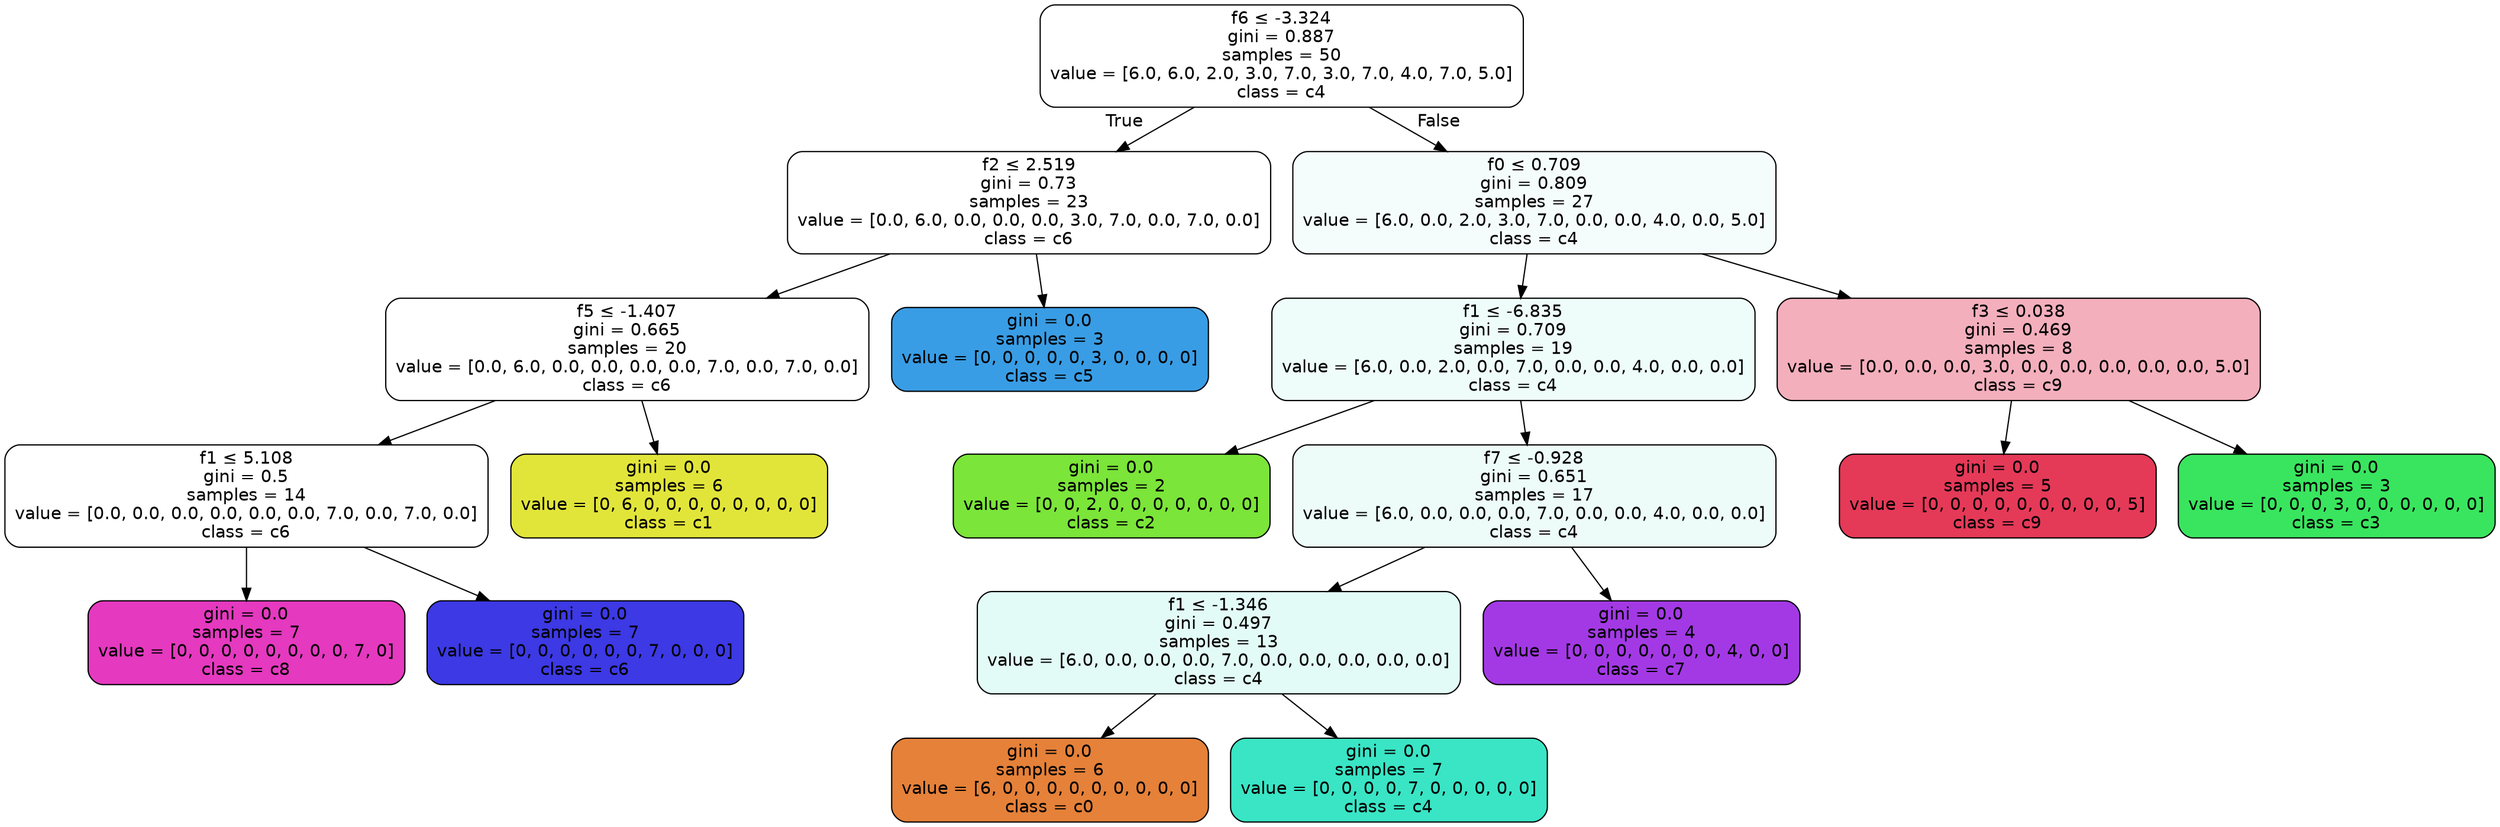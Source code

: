 digraph Tree {
node [shape=box, style="filled, rounded", color="black", fontname=helvetica] ;
edge [fontname=helvetica] ;
0 [label=<f6 &le; -3.324<br/>gini = 0.887<br/>samples = 50<br/>value = [6.0, 6.0, 2.0, 3.0, 7.0, 3.0, 7.0, 4.0, 7.0, 5.0]<br/>class = c4>, fillcolor="#39e5c500"] ;
1 [label=<f2 &le; 2.519<br/>gini = 0.73<br/>samples = 23<br/>value = [0.0, 6.0, 0.0, 0.0, 0.0, 3.0, 7.0, 0.0, 7.0, 0.0]<br/>class = c6>, fillcolor="#3c39e500"] ;
0 -> 1 [labeldistance=2.5, labelangle=45, headlabel="True"] ;
2 [label=<f5 &le; -1.407<br/>gini = 0.665<br/>samples = 20<br/>value = [0.0, 6.0, 0.0, 0.0, 0.0, 0.0, 7.0, 0.0, 7.0, 0.0]<br/>class = c6>, fillcolor="#3c39e500"] ;
1 -> 2 ;
3 [label=<f1 &le; 5.108<br/>gini = 0.5<br/>samples = 14<br/>value = [0.0, 0.0, 0.0, 0.0, 0.0, 0.0, 7.0, 0.0, 7.0, 0.0]<br/>class = c6>, fillcolor="#3c39e500"] ;
2 -> 3 ;
4 [label=<gini = 0.0<br/>samples = 7<br/>value = [0, 0, 0, 0, 0, 0, 0, 0, 7, 0]<br/>class = c8>, fillcolor="#e539c0ff"] ;
3 -> 4 ;
5 [label=<gini = 0.0<br/>samples = 7<br/>value = [0, 0, 0, 0, 0, 0, 7, 0, 0, 0]<br/>class = c6>, fillcolor="#3c39e5ff"] ;
3 -> 5 ;
6 [label=<gini = 0.0<br/>samples = 6<br/>value = [0, 6, 0, 0, 0, 0, 0, 0, 0, 0]<br/>class = c1>, fillcolor="#e2e539ff"] ;
2 -> 6 ;
7 [label=<gini = 0.0<br/>samples = 3<br/>value = [0, 0, 0, 0, 0, 3, 0, 0, 0, 0]<br/>class = c5>, fillcolor="#399de5ff"] ;
1 -> 7 ;
8 [label=<f0 &le; 0.709<br/>gini = 0.809<br/>samples = 27<br/>value = [6.0, 0.0, 2.0, 3.0, 7.0, 0.0, 0.0, 4.0, 0.0, 5.0]<br/>class = c4>, fillcolor="#39e5c50c"] ;
0 -> 8 [labeldistance=2.5, labelangle=-45, headlabel="False"] ;
9 [label=<f1 &le; -6.835<br/>gini = 0.709<br/>samples = 19<br/>value = [6.0, 0.0, 2.0, 0.0, 7.0, 0.0, 0.0, 4.0, 0.0, 0.0]<br/>class = c4>, fillcolor="#39e5c514"] ;
8 -> 9 ;
10 [label=<gini = 0.0<br/>samples = 2<br/>value = [0, 0, 2, 0, 0, 0, 0, 0, 0, 0]<br/>class = c2>, fillcolor="#7be539ff"] ;
9 -> 10 ;
11 [label=<f7 &le; -0.928<br/>gini = 0.651<br/>samples = 17<br/>value = [6.0, 0.0, 0.0, 0.0, 7.0, 0.0, 0.0, 4.0, 0.0, 0.0]<br/>class = c4>, fillcolor="#39e5c517"] ;
9 -> 11 ;
12 [label=<f1 &le; -1.346<br/>gini = 0.497<br/>samples = 13<br/>value = [6.0, 0.0, 0.0, 0.0, 7.0, 0.0, 0.0, 0.0, 0.0, 0.0]<br/>class = c4>, fillcolor="#39e5c524"] ;
11 -> 12 ;
13 [label=<gini = 0.0<br/>samples = 6<br/>value = [6, 0, 0, 0, 0, 0, 0, 0, 0, 0]<br/>class = c0>, fillcolor="#e58139ff"] ;
12 -> 13 ;
14 [label=<gini = 0.0<br/>samples = 7<br/>value = [0, 0, 0, 0, 7, 0, 0, 0, 0, 0]<br/>class = c4>, fillcolor="#39e5c5ff"] ;
12 -> 14 ;
15 [label=<gini = 0.0<br/>samples = 4<br/>value = [0, 0, 0, 0, 0, 0, 0, 4, 0, 0]<br/>class = c7>, fillcolor="#a339e5ff"] ;
11 -> 15 ;
16 [label=<f3 &le; 0.038<br/>gini = 0.469<br/>samples = 8<br/>value = [0.0, 0.0, 0.0, 3.0, 0.0, 0.0, 0.0, 0.0, 0.0, 5.0]<br/>class = c9>, fillcolor="#e5395866"] ;
8 -> 16 ;
17 [label=<gini = 0.0<br/>samples = 5<br/>value = [0, 0, 0, 0, 0, 0, 0, 0, 0, 5]<br/>class = c9>, fillcolor="#e53958ff"] ;
16 -> 17 ;
18 [label=<gini = 0.0<br/>samples = 3<br/>value = [0, 0, 0, 3, 0, 0, 0, 0, 0, 0]<br/>class = c3>, fillcolor="#39e55eff"] ;
16 -> 18 ;
}
